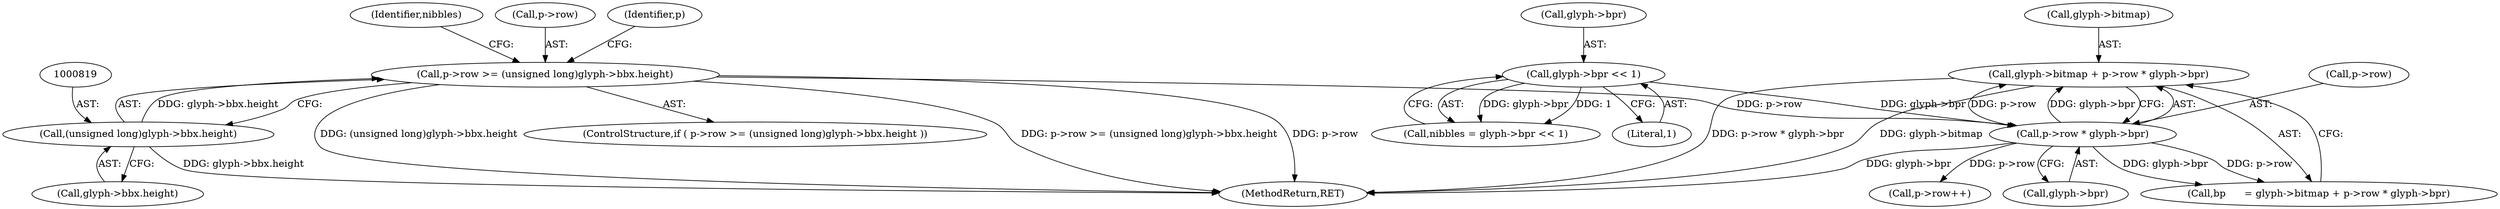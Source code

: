 digraph "0_savannah_7f2e4f4f553f6836be7683f66226afac3fa979b8@pointer" {
"1000854" [label="(Call,glyph->bitmap + p->row * glyph->bpr)"];
"1000858" [label="(Call,p->row * glyph->bpr)"];
"1000814" [label="(Call,p->row >= (unsigned long)glyph->bbx.height)"];
"1000818" [label="(Call,(unsigned long)glyph->bbx.height)"];
"1000847" [label="(Call,glyph->bpr << 1)"];
"1001562" [label="(MethodReturn,RET)"];
"1000815" [label="(Call,p->row)"];
"1000813" [label="(ControlStructure,if ( p->row >= (unsigned long)glyph->bbx.height ))"];
"1000814" [label="(Call,p->row >= (unsigned long)glyph->bbx.height)"];
"1000820" [label="(Call,glyph->bbx.height)"];
"1000862" [label="(Call,glyph->bpr)"];
"1000852" [label="(Call,bp      = glyph->bitmap + p->row * glyph->bpr)"];
"1000855" [label="(Call,glyph->bitmap)"];
"1000847" [label="(Call,glyph->bpr << 1)"];
"1000848" [label="(Call,glyph->bpr)"];
"1000830" [label="(Identifier,p)"];
"1000854" [label="(Call,glyph->bitmap + p->row * glyph->bpr)"];
"1000858" [label="(Call,p->row * glyph->bpr)"];
"1000991" [label="(Call,p->row++)"];
"1000851" [label="(Literal,1)"];
"1000846" [label="(Identifier,nibbles)"];
"1000859" [label="(Call,p->row)"];
"1000818" [label="(Call,(unsigned long)glyph->bbx.height)"];
"1000845" [label="(Call,nibbles = glyph->bpr << 1)"];
"1000854" -> "1000852"  [label="AST: "];
"1000854" -> "1000858"  [label="CFG: "];
"1000855" -> "1000854"  [label="AST: "];
"1000858" -> "1000854"  [label="AST: "];
"1000852" -> "1000854"  [label="CFG: "];
"1000854" -> "1001562"  [label="DDG: p->row * glyph->bpr"];
"1000854" -> "1001562"  [label="DDG: glyph->bitmap"];
"1000858" -> "1000854"  [label="DDG: p->row"];
"1000858" -> "1000854"  [label="DDG: glyph->bpr"];
"1000858" -> "1000862"  [label="CFG: "];
"1000859" -> "1000858"  [label="AST: "];
"1000862" -> "1000858"  [label="AST: "];
"1000858" -> "1001562"  [label="DDG: glyph->bpr"];
"1000858" -> "1000852"  [label="DDG: p->row"];
"1000858" -> "1000852"  [label="DDG: glyph->bpr"];
"1000814" -> "1000858"  [label="DDG: p->row"];
"1000847" -> "1000858"  [label="DDG: glyph->bpr"];
"1000858" -> "1000991"  [label="DDG: p->row"];
"1000814" -> "1000813"  [label="AST: "];
"1000814" -> "1000818"  [label="CFG: "];
"1000815" -> "1000814"  [label="AST: "];
"1000818" -> "1000814"  [label="AST: "];
"1000830" -> "1000814"  [label="CFG: "];
"1000846" -> "1000814"  [label="CFG: "];
"1000814" -> "1001562"  [label="DDG: (unsigned long)glyph->bbx.height"];
"1000814" -> "1001562"  [label="DDG: p->row >= (unsigned long)glyph->bbx.height"];
"1000814" -> "1001562"  [label="DDG: p->row"];
"1000818" -> "1000814"  [label="DDG: glyph->bbx.height"];
"1000818" -> "1000820"  [label="CFG: "];
"1000819" -> "1000818"  [label="AST: "];
"1000820" -> "1000818"  [label="AST: "];
"1000818" -> "1001562"  [label="DDG: glyph->bbx.height"];
"1000847" -> "1000845"  [label="AST: "];
"1000847" -> "1000851"  [label="CFG: "];
"1000848" -> "1000847"  [label="AST: "];
"1000851" -> "1000847"  [label="AST: "];
"1000845" -> "1000847"  [label="CFG: "];
"1000847" -> "1000845"  [label="DDG: glyph->bpr"];
"1000847" -> "1000845"  [label="DDG: 1"];
}
